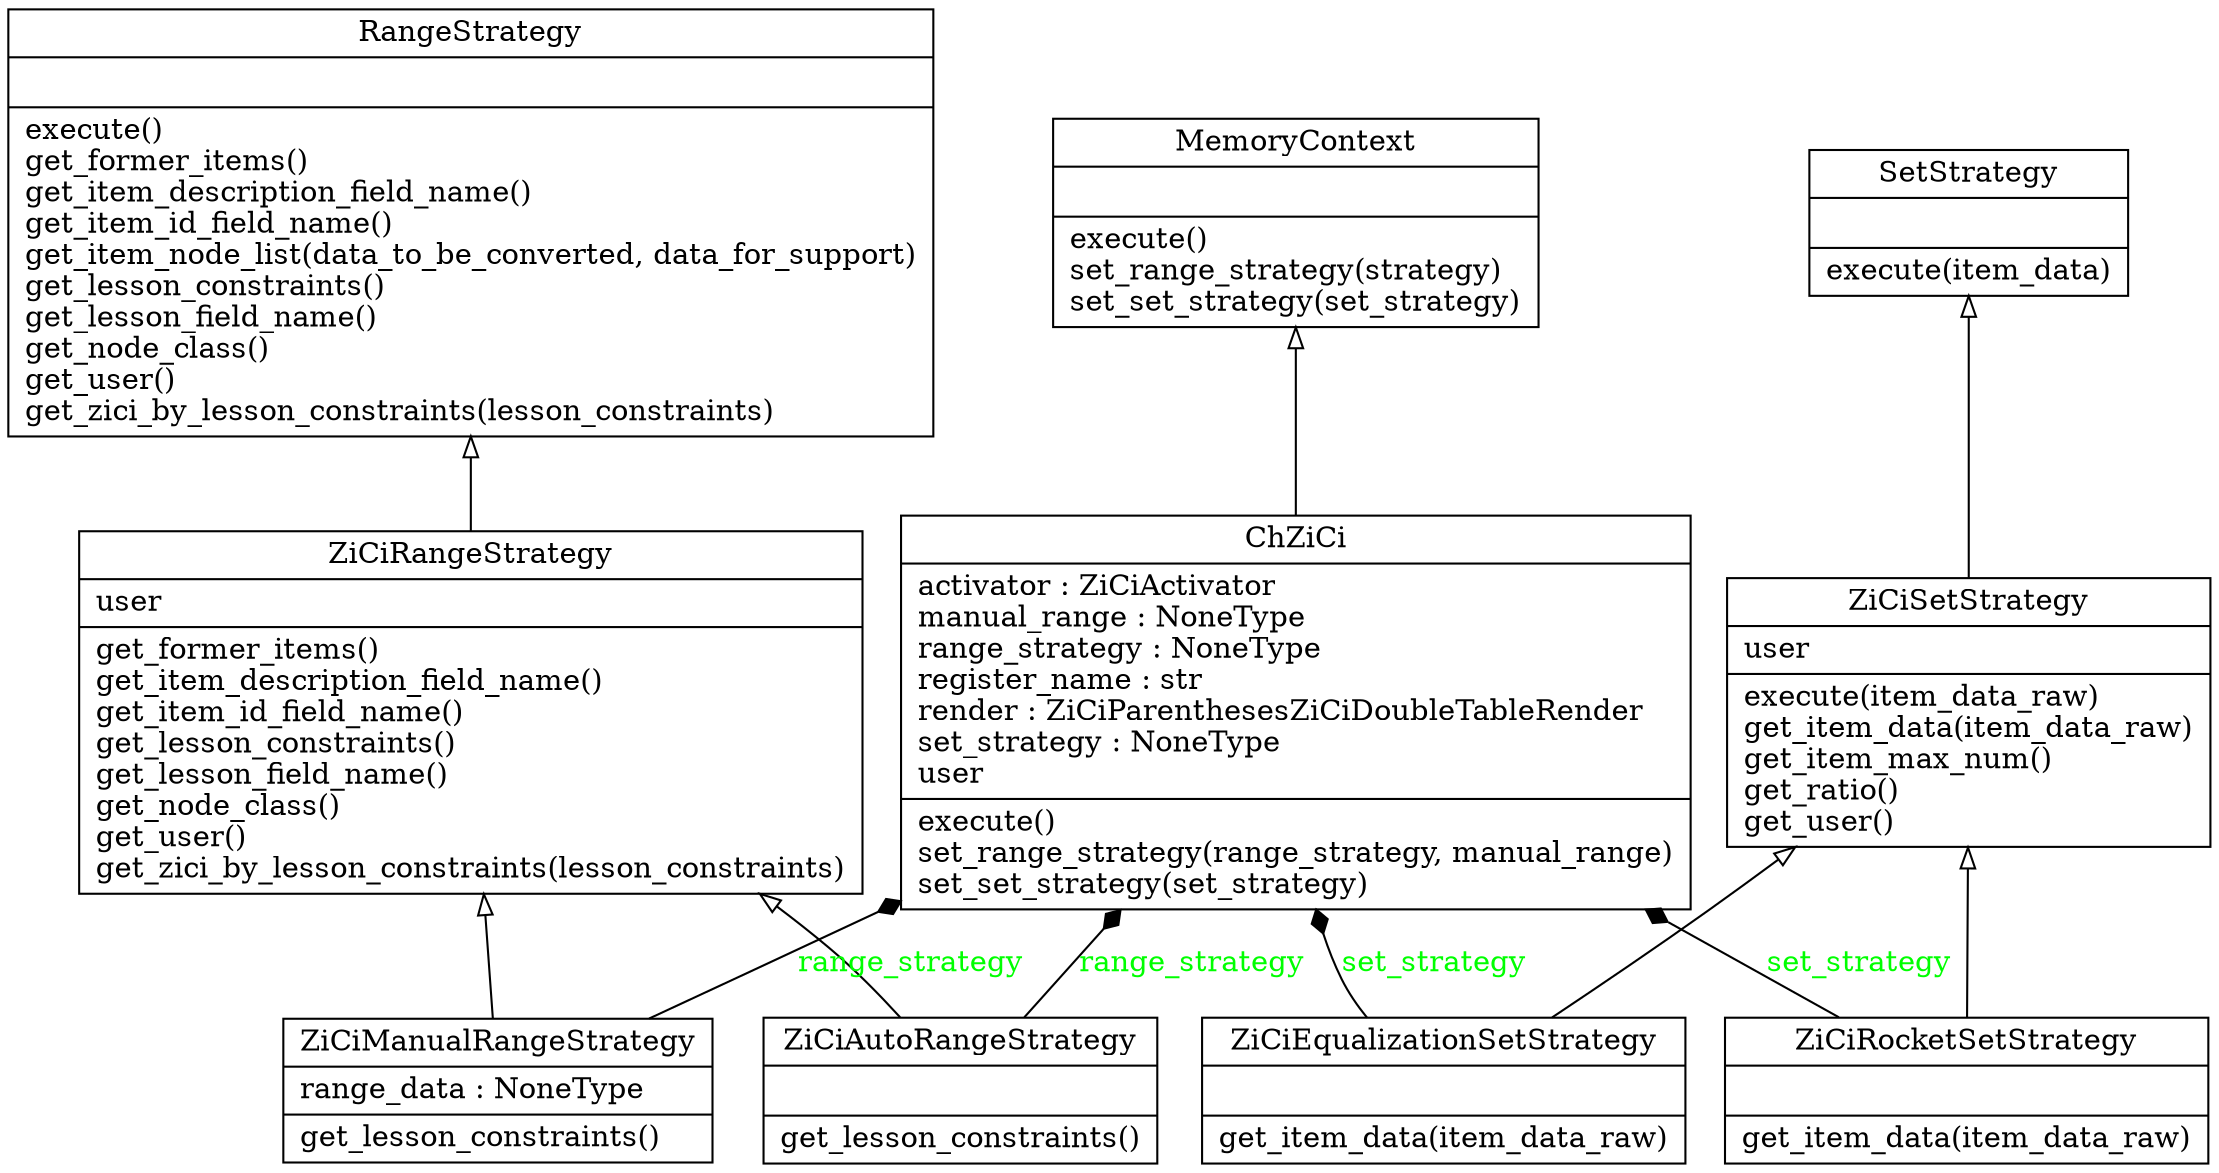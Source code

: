 digraph "classes" {
rankdir=BT
charset="utf-8"
"question.strategy.ChZiCi" [color="black", fontcolor="black", label="{ChZiCi|activator : ZiCiActivator\lmanual_range : NoneType\lrange_strategy : NoneType\lregister_name : str\lrender : ZiCiParenthesesZiCiDoubleTableRender\lset_strategy : NoneType\luser\l|execute()\lset_range_strategy(range_strategy, manual_range)\lset_set_strategy(set_strategy)\l}", shape="record", style="solid"];
"question.strategy.MemoryContext" [color="black", fontcolor="black", label="{MemoryContext|\l|execute()\lset_range_strategy(strategy)\lset_set_strategy(set_strategy)\l}", shape="record", style="solid"];
"question.strategy.RangeStrategy" [color="black", fontcolor="black", label="{RangeStrategy|\l|execute()\lget_former_items()\lget_item_description_field_name()\lget_item_id_field_name()\lget_item_node_list(data_to_be_converted, data_for_support)\lget_lesson_constraints()\lget_lesson_field_name()\lget_node_class()\lget_user()\lget_zici_by_lesson_constraints(lesson_constraints)\l}", shape="record", style="solid"];
"question.strategy.SetStrategy" [color="black", fontcolor="black", label="{SetStrategy|\l|execute(item_data)\l}", shape="record", style="solid"];
"question.strategy.ZiCiAutoRangeStrategy" [color="black", fontcolor="black", label="{ZiCiAutoRangeStrategy|\l|get_lesson_constraints()\l}", shape="record", style="solid"];
"question.strategy.ZiCiEqualizationSetStrategy" [color="black", fontcolor="black", label="{ZiCiEqualizationSetStrategy|\l|get_item_data(item_data_raw)\l}", shape="record", style="solid"];
"question.strategy.ZiCiManualRangeStrategy" [color="black", fontcolor="black", label="{ZiCiManualRangeStrategy|range_data : NoneType\l|get_lesson_constraints()\l}", shape="record", style="solid"];
"question.strategy.ZiCiRangeStrategy" [color="black", fontcolor="black", label="{ZiCiRangeStrategy|user\l|get_former_items()\lget_item_description_field_name()\lget_item_id_field_name()\lget_lesson_constraints()\lget_lesson_field_name()\lget_node_class()\lget_user()\lget_zici_by_lesson_constraints(lesson_constraints)\l}", shape="record", style="solid"];
"question.strategy.ZiCiRocketSetStrategy" [color="black", fontcolor="black", label="{ZiCiRocketSetStrategy|\l|get_item_data(item_data_raw)\l}", shape="record", style="solid"];
"question.strategy.ZiCiSetStrategy" [color="black", fontcolor="black", label="{ZiCiSetStrategy|user\l|execute(item_data_raw)\lget_item_data(item_data_raw)\lget_item_max_num()\lget_ratio()\lget_user()\l}", shape="record", style="solid"];
"question.strategy.ChZiCi" -> "question.strategy.MemoryContext" [arrowhead="empty", arrowtail="none"];
"question.strategy.ZiCiAutoRangeStrategy" -> "question.strategy.ZiCiRangeStrategy" [arrowhead="empty", arrowtail="none"];
"question.strategy.ZiCiEqualizationSetStrategy" -> "question.strategy.ZiCiSetStrategy" [arrowhead="empty", arrowtail="none"];
"question.strategy.ZiCiManualRangeStrategy" -> "question.strategy.ZiCiRangeStrategy" [arrowhead="empty", arrowtail="none"];
"question.strategy.ZiCiRangeStrategy" -> "question.strategy.RangeStrategy" [arrowhead="empty", arrowtail="none"];
"question.strategy.ZiCiRocketSetStrategy" -> "question.strategy.ZiCiSetStrategy" [arrowhead="empty", arrowtail="none"];
"question.strategy.ZiCiSetStrategy" -> "question.strategy.SetStrategy" [arrowhead="empty", arrowtail="none"];
"question.strategy.ZiCiAutoRangeStrategy" -> "question.strategy.ChZiCi" [arrowhead="diamond", arrowtail="none", fontcolor="green", label="range_strategy", style="solid"];
"question.strategy.ZiCiEqualizationSetStrategy" -> "question.strategy.ChZiCi" [arrowhead="diamond", arrowtail="none", fontcolor="green", label="set_strategy", style="solid"];
"question.strategy.ZiCiManualRangeStrategy" -> "question.strategy.ChZiCi" [arrowhead="diamond", arrowtail="none", fontcolor="green", label="range_strategy", style="solid"];
"question.strategy.ZiCiRocketSetStrategy" -> "question.strategy.ChZiCi" [arrowhead="diamond", arrowtail="none", fontcolor="green", label="set_strategy", style="solid"];
}
